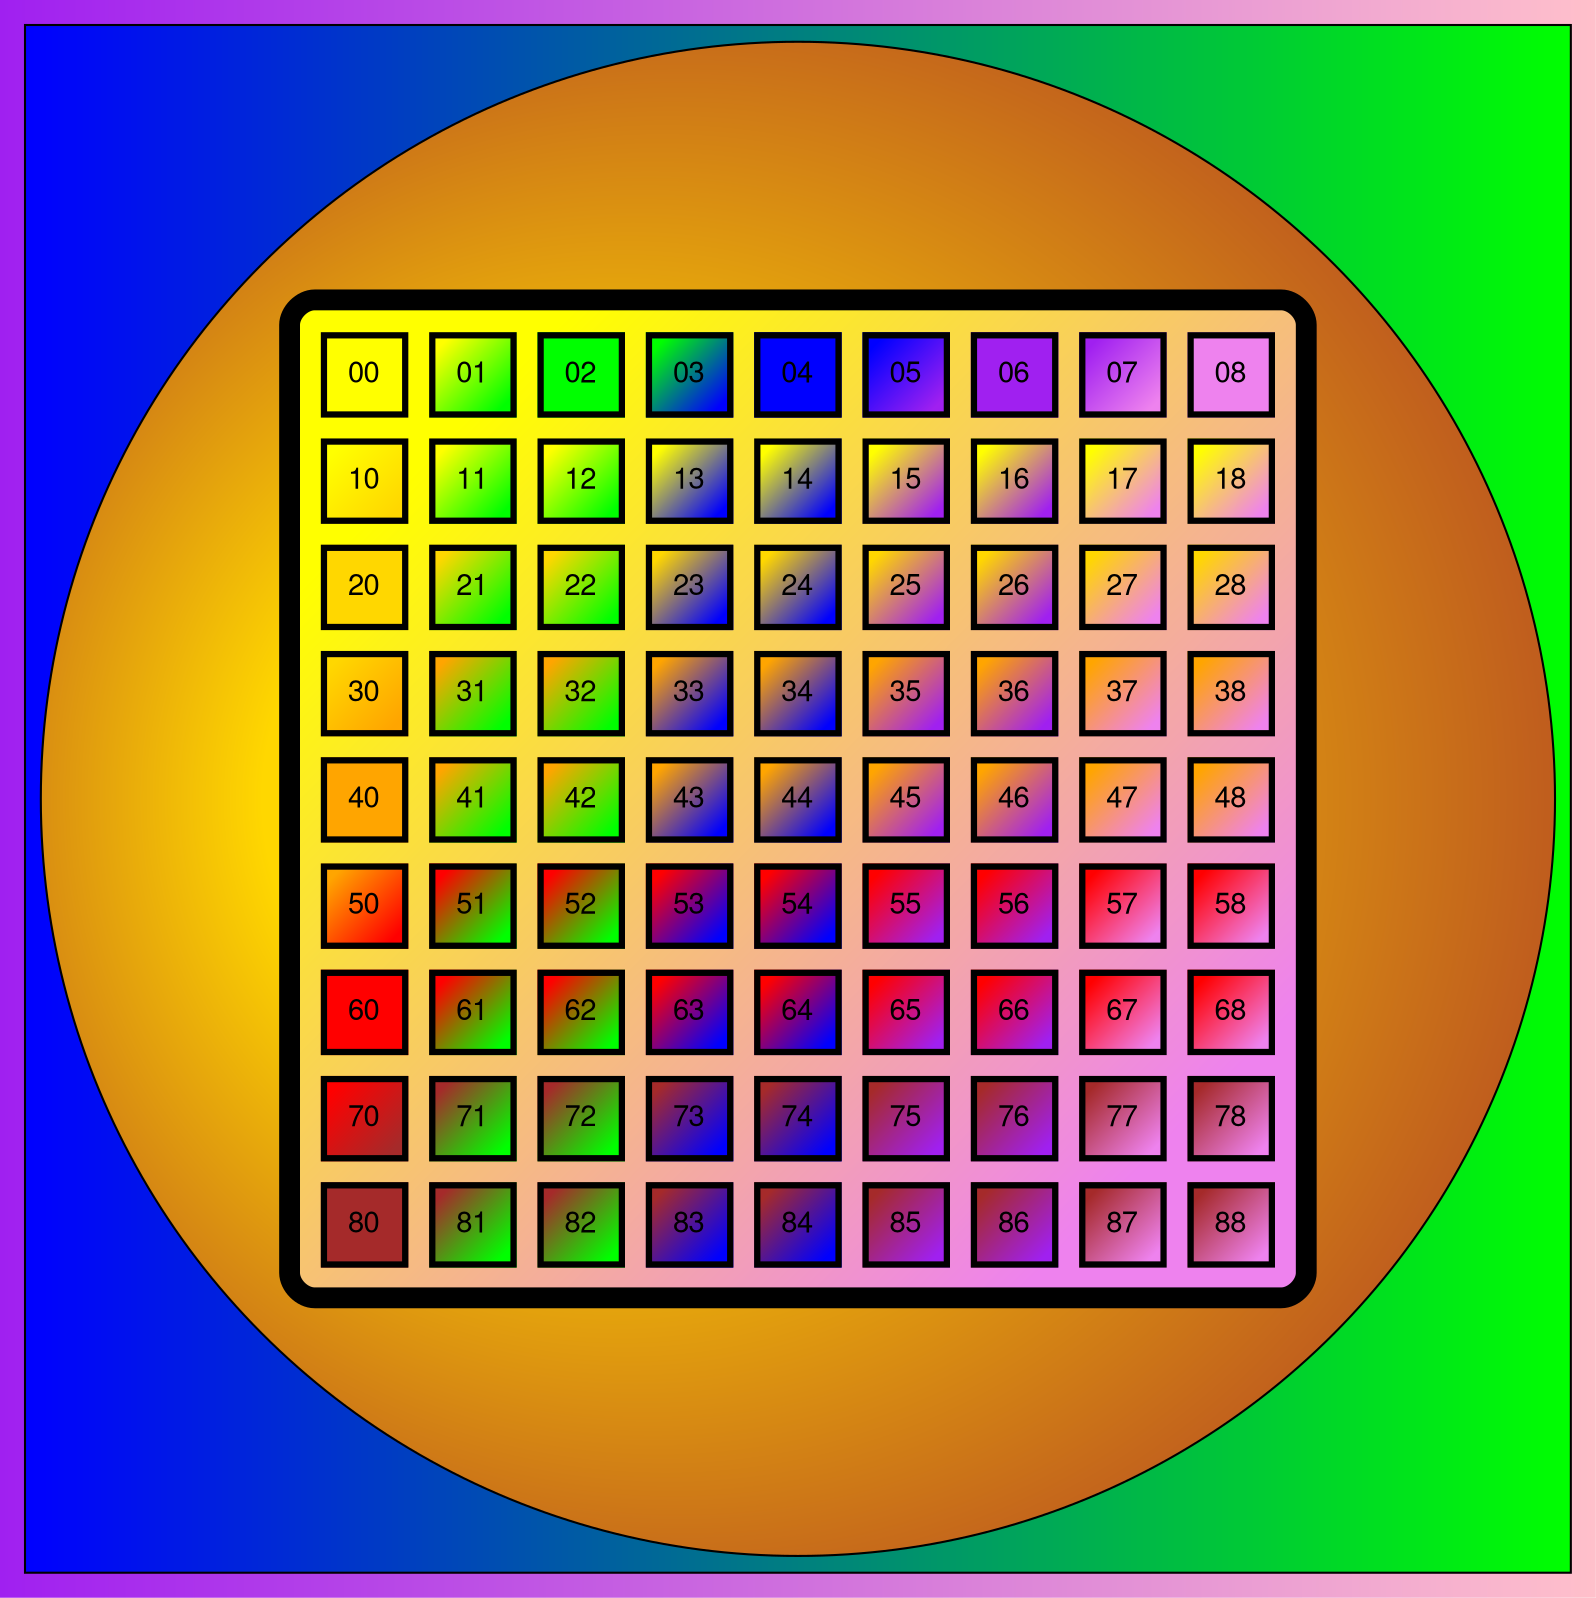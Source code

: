 digraph G { bgcolor="purple:pink" style="filled"
fontname="Helvetica,Arial,sans-serif"
node [fontname="Helvetica,Arial,sans-serif"]
edge [fontname="Helvetica,Arial,sans-serif"]
  subgraph cluster1 {fillcolor="blue:green" style="filled"
		node [shape=circle fillcolor="gold:brown" style="radial" gradientangle=180]
		a0 [label=<
 <TABLE border="10" cellspacing="10" cellpadding="10" style="rounded" bgcolor="yellow:violet" gradientangle="315">
<TR><TD border="3"  bgcolor="yellow" gradientangle="315">00</TD>
<TD border="3"  bgcolor="yellow:green" gradientangle="315">01</TD>
<TD border="3"  bgcolor="green" gradientangle="315">02</TD>
<TD border="3"  bgcolor="green:blue" gradientangle="315">03</TD>
<TD border="3"  bgcolor="blue" gradientangle="315">04</TD>
<TD border="3"  bgcolor="blue:purple" gradientangle="315">05</TD>
<TD border="3"  bgcolor="purple" gradientangle="315">06</TD>
<TD border="3"  bgcolor="purple:violet" gradientangle="315">07</TD>
<TD border="3"  bgcolor="violet" gradientangle="315">08</TD></TR>
  
<TR><TD border="3"  bgcolor="yellow:gold"  gradientangle="315">10</TD>
<TD border="3"  bgcolor="yellow:green"  gradientangle="315">11</TD>
<TD border="3"  bgcolor="yellow:green"  gradientangle="315">12</TD>
<TD border="3"  bgcolor="yellow:blue"  gradientangle="315">13</TD>
<TD border="3"  bgcolor="yellow:blue"  gradientangle="315">14</TD>
<TD border="3"  bgcolor="yellow:purple"  gradientangle="315">15</TD>
<TD border="3"  bgcolor="yellow:purple"  gradientangle="315">16</TD>
<TD border="3"  bgcolor="yellow:violet"  gradientangle="315">17</TD>
<TD border="3"  bgcolor="yellow:violet"  gradientangle="315">18</TD></TR>
  
<TR><TD border="3"  bgcolor="gold"  gradientangle="315">20</TD>
<TD border="3"  bgcolor="gold:green"  gradientangle="315">21</TD>
<TD border="3"  bgcolor="gold:green"  gradientangle="315">22</TD>
<TD border="3"  bgcolor="gold:blue"  gradientangle="315">23</TD>
<TD border="3"  bgcolor="gold:blue"  gradientangle="315">24</TD>
<TD border="3"  bgcolor="gold:purple"  gradientangle="315">25</TD>
<TD border="3"  bgcolor="gold:purple"  gradientangle="315">26</TD>
<TD border="3"  bgcolor="gold:violet"  gradientangle="315">27</TD>
<TD border="3"  bgcolor="gold:violet"  gradientangle="315">28</TD></TR>
  
<TR><TD border="3"  bgcolor="gold:orange"  gradientangle="315">30</TD>
<TD border="3"  bgcolor="orange:green"  gradientangle="315">31</TD>
<TD border="3"  bgcolor="orange:green"  gradientangle="315">32</TD>
<TD border="3"  bgcolor="orange:blue"  gradientangle="315">33</TD>
<TD border="3"  bgcolor="orange:blue"  gradientangle="315">34</TD>
<TD border="3"  bgcolor="orange:purple"  gradientangle="315">35</TD>
<TD border="3"  bgcolor="orange:purple"  gradientangle="315">36</TD>
<TD border="3"  bgcolor="orange:violet"  gradientangle="315">37</TD>
<TD border="3"  bgcolor="orange:violet"  gradientangle="315">38</TD></TR>
  
<TR><TD border="3"  bgcolor="orange"  gradientangle="315">40</TD>
<TD border="3"  bgcolor="orange:green"  gradientangle="315">41</TD>
<TD border="3"  bgcolor="orange:green"  gradientangle="315">42</TD>
<TD border="3"  bgcolor="orange:blue"  gradientangle="315">43</TD>
<TD border="3"  bgcolor="orange:blue"  gradientangle="315">44</TD>
<TD border="3"  bgcolor="orange:purple"  gradientangle="315">45</TD>
<TD border="3"  bgcolor="orange:purple"  gradientangle="315">46</TD>
<TD border="3"  bgcolor="orange:violet"  gradientangle="315">47</TD>
<TD border="3"  bgcolor="orange:violet"  gradientangle="315">48</TD></TR>
  
<TR><TD border="3"  bgcolor="orange:red"  gradientangle="315">50</TD>
<TD border="3"  bgcolor="red:green"  gradientangle="315">51</TD>
<TD border="3"  bgcolor="red:green"  gradientangle="315">52</TD>
<TD border="3"  bgcolor="red:blue"  gradientangle="315">53</TD>
<TD border="3"  bgcolor="red:blue"  gradientangle="315">54</TD>
<TD border="3"  bgcolor="red:purple"  gradientangle="315">55</TD>
<TD border="3"  bgcolor="red:purple"  gradientangle="315">56</TD>
<TD border="3"  bgcolor="red:violet"  gradientangle="315">57</TD>
<TD border="3"  bgcolor="red:violet"  gradientangle="315">58</TD></TR>
  
<TR><TD border="3"  bgcolor="red"  gradientangle="315">60</TD>
<TD border="3"  bgcolor="red:green"  gradientangle="315">61</TD>
<TD border="3"  bgcolor="red:green"  gradientangle="315">62</TD>
<TD border="3"  bgcolor="red:blue"  gradientangle="315">63</TD>
<TD border="3"  bgcolor="red:blue"  gradientangle="315">64</TD>
<TD border="3"  bgcolor="red:purple"  gradientangle="315">65</TD>
<TD border="3"  bgcolor="red:purple"  gradientangle="315">66</TD>
<TD border="3"  bgcolor="red:violet"  gradientangle="315">67</TD>
<TD border="3"  bgcolor="red:violet"  gradientangle="315">68</TD></TR>
  
<TR><TD border="3"  bgcolor="red:brown"  gradientangle="315">70</TD>
<TD border="3"  bgcolor="brown:green"  gradientangle="315">71</TD>
<TD border="3"  bgcolor="brown:green"  gradientangle="315">72</TD>
<TD border="3"  bgcolor="brown:blue"  gradientangle="315">73</TD>
<TD border="3"  bgcolor="brown:blue"  gradientangle="315">74</TD>
<TD border="3"  bgcolor="brown:purple"  gradientangle="315">75</TD>
<TD border="3"  bgcolor="brown:purple"  gradientangle="315">76</TD>
<TD border="3"  bgcolor="brown:violet"  gradientangle="315">77</TD>
<TD border="3"  bgcolor="brown:violet"  gradientangle="315">78</TD></TR>
  
<TR><TD border="3"  bgcolor="brown"  gradientangle="315">80</TD>
<TD border="3"  bgcolor="brown:green"  gradientangle="315">81</TD>
<TD border="3"  bgcolor="brown:green"  gradientangle="315">82</TD>
<TD border="3"  bgcolor="brown:blue"  gradientangle="315">83</TD>
<TD border="3"  bgcolor="brown:blue"  gradientangle="315">84</TD>
<TD border="3"  bgcolor="brown:purple"  gradientangle="315">85</TD>
<TD border="3"  bgcolor="brown:purple"  gradientangle="315">86</TD>
<TD border="3"  bgcolor="brown:violet"  gradientangle="315">87</TD>
<TD border="3"  bgcolor="brown:violet"  gradientangle="315">88</TD></TR>
  
</TABLE>>];

}

}
